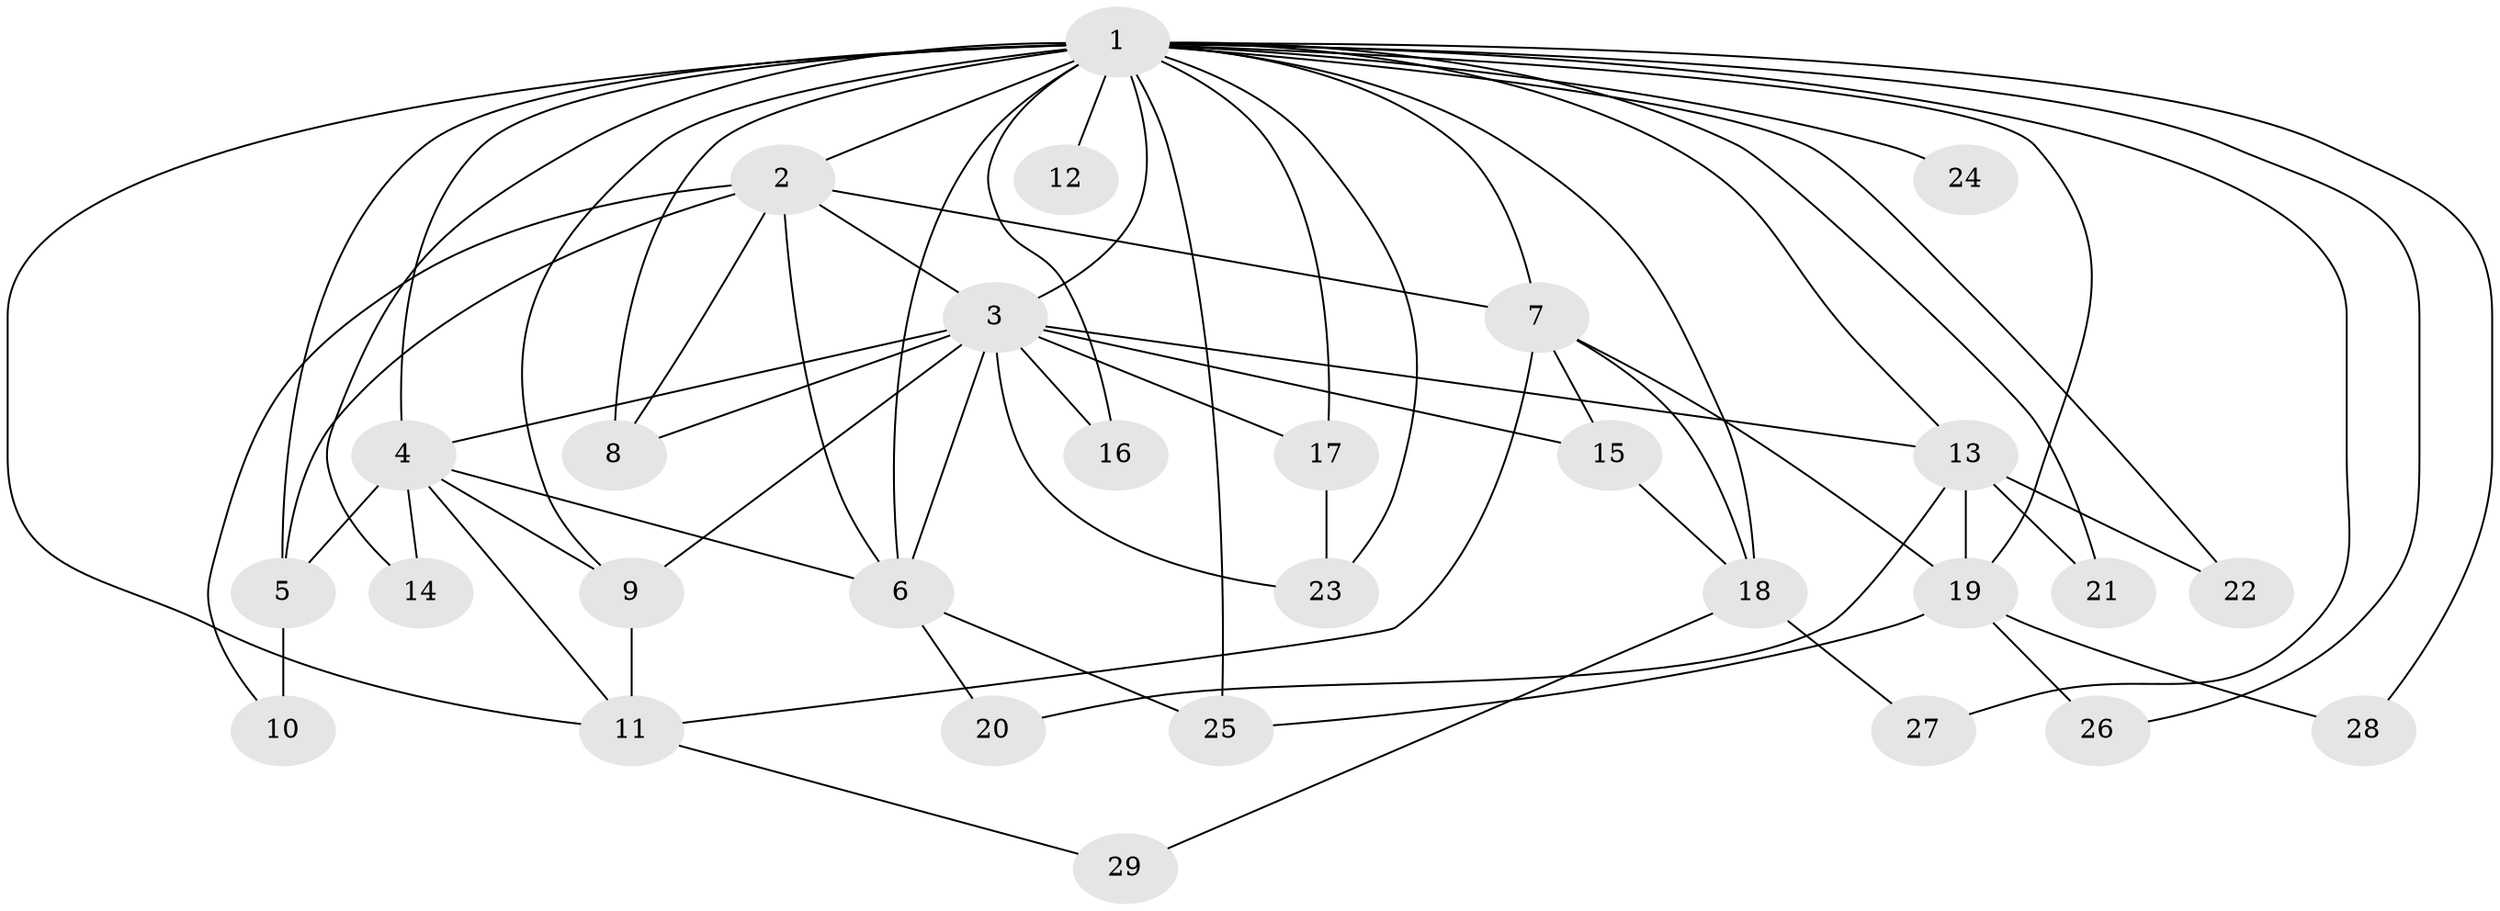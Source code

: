 // original degree distribution, {14: 0.027777777777777776, 12: 0.041666666666666664, 22: 0.013888888888888888, 21: 0.013888888888888888, 15: 0.013888888888888888, 20: 0.013888888888888888, 13: 0.013888888888888888, 6: 0.027777777777777776, 5: 0.05555555555555555, 4: 0.08333333333333333, 3: 0.19444444444444445, 10: 0.013888888888888888, 2: 0.4722222222222222, 7: 0.013888888888888888}
// Generated by graph-tools (version 1.1) at 2025/49/03/04/25 22:49:22]
// undirected, 29 vertices, 64 edges
graph export_dot {
  node [color=gray90,style=filled];
  1;
  2;
  3;
  4;
  5;
  6;
  7;
  8;
  9;
  10;
  11;
  12;
  13;
  14;
  15;
  16;
  17;
  18;
  19;
  20;
  21;
  22;
  23;
  24;
  25;
  26;
  27;
  28;
  29;
  1 -- 2 [weight=14.0];
  1 -- 3 [weight=7.0];
  1 -- 4 [weight=3.0];
  1 -- 5 [weight=1.0];
  1 -- 6 [weight=1.0];
  1 -- 7 [weight=2.0];
  1 -- 8 [weight=1.0];
  1 -- 9 [weight=3.0];
  1 -- 11 [weight=5.0];
  1 -- 12 [weight=2.0];
  1 -- 13 [weight=2.0];
  1 -- 14 [weight=1.0];
  1 -- 16 [weight=2.0];
  1 -- 17 [weight=3.0];
  1 -- 18 [weight=4.0];
  1 -- 19 [weight=6.0];
  1 -- 21 [weight=1.0];
  1 -- 22 [weight=1.0];
  1 -- 23 [weight=1.0];
  1 -- 24 [weight=1.0];
  1 -- 25 [weight=2.0];
  1 -- 26 [weight=1.0];
  1 -- 27 [weight=1.0];
  1 -- 28 [weight=1.0];
  2 -- 3 [weight=3.0];
  2 -- 5 [weight=1.0];
  2 -- 6 [weight=1.0];
  2 -- 7 [weight=1.0];
  2 -- 8 [weight=1.0];
  2 -- 10 [weight=2.0];
  3 -- 4 [weight=1.0];
  3 -- 6 [weight=1.0];
  3 -- 8 [weight=1.0];
  3 -- 9 [weight=1.0];
  3 -- 13 [weight=1.0];
  3 -- 15 [weight=2.0];
  3 -- 16 [weight=1.0];
  3 -- 17 [weight=1.0];
  3 -- 23 [weight=1.0];
  4 -- 5 [weight=1.0];
  4 -- 6 [weight=1.0];
  4 -- 9 [weight=1.0];
  4 -- 11 [weight=1.0];
  4 -- 14 [weight=1.0];
  5 -- 10 [weight=3.0];
  6 -- 20 [weight=1.0];
  6 -- 25 [weight=1.0];
  7 -- 11 [weight=1.0];
  7 -- 15 [weight=1.0];
  7 -- 18 [weight=1.0];
  7 -- 19 [weight=1.0];
  9 -- 11 [weight=6.0];
  11 -- 29 [weight=1.0];
  13 -- 19 [weight=1.0];
  13 -- 20 [weight=1.0];
  13 -- 21 [weight=1.0];
  13 -- 22 [weight=1.0];
  15 -- 18 [weight=1.0];
  17 -- 23 [weight=1.0];
  18 -- 27 [weight=1.0];
  18 -- 29 [weight=1.0];
  19 -- 25 [weight=1.0];
  19 -- 26 [weight=1.0];
  19 -- 28 [weight=1.0];
}
